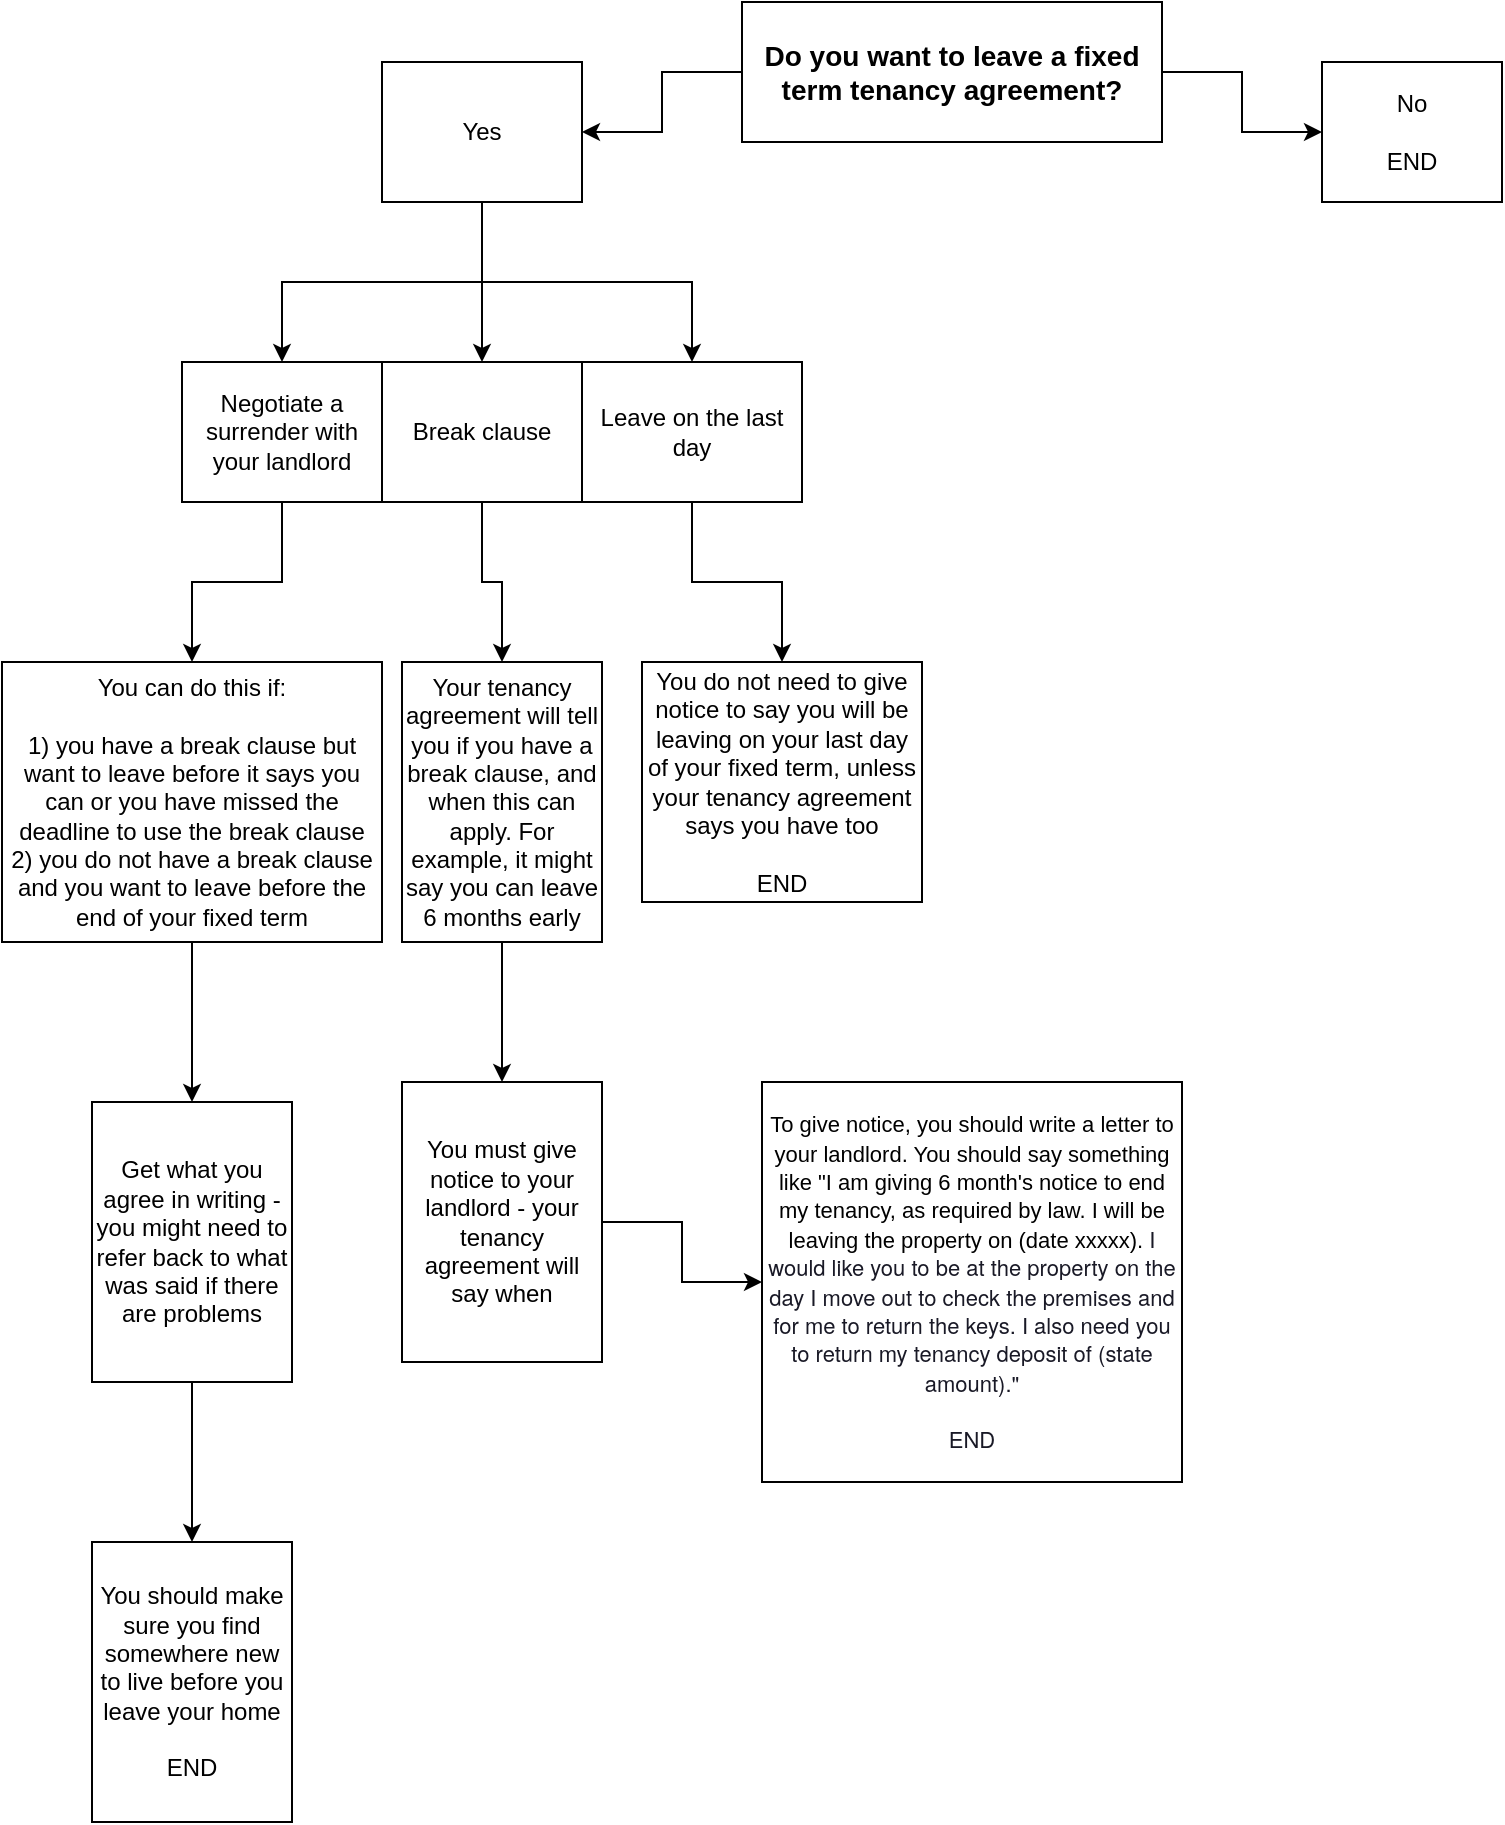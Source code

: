 <mxfile version="14.6.5" type="google"><diagram id="IQnbfc_hDIR6mZFLRzp4" name="Page-1"><mxGraphModel dx="1807" dy="1064" grid="1" gridSize="10" guides="1" tooltips="1" connect="1" arrows="1" fold="1" page="1" pageScale="1" pageWidth="827" pageHeight="1169" math="0" shadow="0"><root><mxCell id="0"/><mxCell id="1" parent="0"/><mxCell id="RbkKvrY4EcX7L1gwJ0X1-3" value="" style="edgeStyle=orthogonalEdgeStyle;rounded=0;orthogonalLoop=1;jettySize=auto;html=1;" edge="1" parent="1" source="RbkKvrY4EcX7L1gwJ0X1-1" target="RbkKvrY4EcX7L1gwJ0X1-2"><mxGeometry relative="1" as="geometry"/></mxCell><mxCell id="RbkKvrY4EcX7L1gwJ0X1-21" value="" style="edgeStyle=orthogonalEdgeStyle;rounded=0;orthogonalLoop=1;jettySize=auto;html=1;" edge="1" parent="1" source="RbkKvrY4EcX7L1gwJ0X1-1" target="RbkKvrY4EcX7L1gwJ0X1-20"><mxGeometry relative="1" as="geometry"/></mxCell><mxCell id="RbkKvrY4EcX7L1gwJ0X1-1" value="&lt;b&gt;&lt;font style=&quot;font-size: 14px&quot;&gt;Do you want to leave a fixed term tenancy agreement?&lt;/font&gt;&lt;/b&gt;" style="rounded=0;whiteSpace=wrap;html=1;" vertex="1" parent="1"><mxGeometry x="270" y="10" width="210" height="70" as="geometry"/></mxCell><mxCell id="RbkKvrY4EcX7L1gwJ0X1-5" value="" style="edgeStyle=orthogonalEdgeStyle;rounded=0;orthogonalLoop=1;jettySize=auto;html=1;" edge="1" parent="1" source="RbkKvrY4EcX7L1gwJ0X1-2" target="RbkKvrY4EcX7L1gwJ0X1-4"><mxGeometry relative="1" as="geometry"/></mxCell><mxCell id="RbkKvrY4EcX7L1gwJ0X1-11" value="" style="edgeStyle=orthogonalEdgeStyle;rounded=0;orthogonalLoop=1;jettySize=auto;html=1;" edge="1" parent="1" source="RbkKvrY4EcX7L1gwJ0X1-2" target="RbkKvrY4EcX7L1gwJ0X1-10"><mxGeometry relative="1" as="geometry"/></mxCell><mxCell id="RbkKvrY4EcX7L1gwJ0X1-13" value="" style="edgeStyle=orthogonalEdgeStyle;rounded=0;orthogonalLoop=1;jettySize=auto;html=1;" edge="1" parent="1" source="RbkKvrY4EcX7L1gwJ0X1-2" target="RbkKvrY4EcX7L1gwJ0X1-12"><mxGeometry relative="1" as="geometry"/></mxCell><mxCell id="RbkKvrY4EcX7L1gwJ0X1-2" value="Yes" style="rounded=0;whiteSpace=wrap;html=1;" vertex="1" parent="1"><mxGeometry x="90" y="40" width="100" height="70" as="geometry"/></mxCell><mxCell id="RbkKvrY4EcX7L1gwJ0X1-17" value="" style="edgeStyle=orthogonalEdgeStyle;rounded=0;orthogonalLoop=1;jettySize=auto;html=1;" edge="1" parent="1" source="RbkKvrY4EcX7L1gwJ0X1-4" target="RbkKvrY4EcX7L1gwJ0X1-16"><mxGeometry relative="1" as="geometry"/></mxCell><mxCell id="RbkKvrY4EcX7L1gwJ0X1-4" value="Break clause&lt;br&gt;" style="rounded=0;whiteSpace=wrap;html=1;" vertex="1" parent="1"><mxGeometry x="90" y="190" width="100" height="70" as="geometry"/></mxCell><mxCell id="RbkKvrY4EcX7L1gwJ0X1-33" value="" style="edgeStyle=orthogonalEdgeStyle;rounded=0;orthogonalLoop=1;jettySize=auto;html=1;" edge="1" parent="1" source="RbkKvrY4EcX7L1gwJ0X1-10" target="RbkKvrY4EcX7L1gwJ0X1-32"><mxGeometry relative="1" as="geometry"/></mxCell><mxCell id="RbkKvrY4EcX7L1gwJ0X1-10" value="Leave on the last day" style="rounded=0;whiteSpace=wrap;html=1;" vertex="1" parent="1"><mxGeometry x="190" y="190" width="110" height="70" as="geometry"/></mxCell><mxCell id="RbkKvrY4EcX7L1gwJ0X1-19" value="" style="edgeStyle=orthogonalEdgeStyle;rounded=0;orthogonalLoop=1;jettySize=auto;html=1;" edge="1" parent="1" source="RbkKvrY4EcX7L1gwJ0X1-12" target="RbkKvrY4EcX7L1gwJ0X1-18"><mxGeometry relative="1" as="geometry"/></mxCell><mxCell id="RbkKvrY4EcX7L1gwJ0X1-12" value="Negotiate a surrender with your landlord" style="rounded=0;whiteSpace=wrap;html=1;" vertex="1" parent="1"><mxGeometry x="-10" y="190" width="100" height="70" as="geometry"/></mxCell><mxCell id="RbkKvrY4EcX7L1gwJ0X1-25" value="" style="edgeStyle=orthogonalEdgeStyle;rounded=0;orthogonalLoop=1;jettySize=auto;html=1;" edge="1" parent="1" source="RbkKvrY4EcX7L1gwJ0X1-16" target="RbkKvrY4EcX7L1gwJ0X1-24"><mxGeometry relative="1" as="geometry"/></mxCell><mxCell id="RbkKvrY4EcX7L1gwJ0X1-16" value="Your tenancy agreement will tell you if you have a break clause, and when this can apply. For example, it might say you can leave 6 months early" style="rounded=0;whiteSpace=wrap;html=1;" vertex="1" parent="1"><mxGeometry x="100" y="340" width="100" height="140" as="geometry"/></mxCell><mxCell id="RbkKvrY4EcX7L1gwJ0X1-27" value="" style="edgeStyle=orthogonalEdgeStyle;rounded=0;orthogonalLoop=1;jettySize=auto;html=1;" edge="1" parent="1" source="RbkKvrY4EcX7L1gwJ0X1-18" target="RbkKvrY4EcX7L1gwJ0X1-26"><mxGeometry relative="1" as="geometry"/></mxCell><mxCell id="RbkKvrY4EcX7L1gwJ0X1-18" value="You can do this if:&lt;br&gt;&lt;br&gt;1) you have a break clause but want to leave before it says you can or you have missed the deadline to use the break clause&lt;br&gt;2) you do not have a break clause and you want to leave before the end of your fixed term&lt;br&gt;" style="rounded=0;whiteSpace=wrap;html=1;" vertex="1" parent="1"><mxGeometry x="-100" y="340" width="190" height="140" as="geometry"/></mxCell><mxCell id="RbkKvrY4EcX7L1gwJ0X1-20" value="No&lt;br&gt;&lt;br&gt;END" style="rounded=0;whiteSpace=wrap;html=1;" vertex="1" parent="1"><mxGeometry x="560" y="40" width="90" height="70" as="geometry"/></mxCell><mxCell id="RbkKvrY4EcX7L1gwJ0X1-35" value="" style="edgeStyle=orthogonalEdgeStyle;rounded=0;orthogonalLoop=1;jettySize=auto;html=1;" edge="1" parent="1" source="RbkKvrY4EcX7L1gwJ0X1-24" target="RbkKvrY4EcX7L1gwJ0X1-34"><mxGeometry relative="1" as="geometry"/></mxCell><mxCell id="RbkKvrY4EcX7L1gwJ0X1-24" value="You must give notice to your landlord - your tenancy agreement will say when" style="rounded=0;whiteSpace=wrap;html=1;" vertex="1" parent="1"><mxGeometry x="100" y="550" width="100" height="140" as="geometry"/></mxCell><mxCell id="RbkKvrY4EcX7L1gwJ0X1-31" value="" style="edgeStyle=orthogonalEdgeStyle;rounded=0;orthogonalLoop=1;jettySize=auto;html=1;" edge="1" parent="1" source="RbkKvrY4EcX7L1gwJ0X1-26" target="RbkKvrY4EcX7L1gwJ0X1-30"><mxGeometry relative="1" as="geometry"/></mxCell><mxCell id="RbkKvrY4EcX7L1gwJ0X1-26" value="Get what you agree in writing - you might need to refer back to what was said if there are problems" style="rounded=0;whiteSpace=wrap;html=1;" vertex="1" parent="1"><mxGeometry x="-55" y="560" width="100" height="140" as="geometry"/></mxCell><mxCell id="RbkKvrY4EcX7L1gwJ0X1-30" value="You should make sure you find somewhere new to live before you leave your home&lt;br&gt;&lt;br&gt;END" style="rounded=0;whiteSpace=wrap;html=1;" vertex="1" parent="1"><mxGeometry x="-55" y="780" width="100" height="140" as="geometry"/></mxCell><mxCell id="RbkKvrY4EcX7L1gwJ0X1-32" value="You do not need to give notice to say you will be leaving on your last day of your fixed term, unless your tenancy agreement says you have too&lt;br&gt;&lt;br&gt;END" style="rounded=0;whiteSpace=wrap;html=1;" vertex="1" parent="1"><mxGeometry x="220" y="340" width="140" height="120" as="geometry"/></mxCell><mxCell id="RbkKvrY4EcX7L1gwJ0X1-34" value="&lt;font style=&quot;font-size: 11px&quot;&gt;To give notice, you should write a letter to your landlord. You should say something like &quot;I am giving 6 month's notice to end my tenancy, as required by law. I will be leaving the property on (date xxxxx).&amp;nbsp;&lt;span style=&quot;color: rgb(25 , 25 , 38) ; font-family: &amp;#34;open_sans&amp;#34; , &amp;#34;helvetica neue&amp;#34; , &amp;#34;helvetica&amp;#34; , &amp;#34;arial&amp;#34; , sans-serif&quot;&gt;I would like you to be at the property on the day I move out to check the premises and for me to return the keys. I also need you to return my tenancy deposit of (state amount).&quot;&lt;br&gt;&lt;/span&gt;&lt;span style=&quot;color: rgb(25 , 25 , 38) ; font-family: &amp;#34;open_sans&amp;#34; , &amp;#34;helvetica neue&amp;#34; , &amp;#34;helvetica&amp;#34; , &amp;#34;arial&amp;#34; , sans-serif&quot;&gt;&lt;br&gt;END&lt;br&gt;&lt;/span&gt;&lt;/font&gt;" style="rounded=0;whiteSpace=wrap;html=1;" vertex="1" parent="1"><mxGeometry x="280" y="550" width="210" height="200" as="geometry"/></mxCell></root></mxGraphModel></diagram></mxfile>